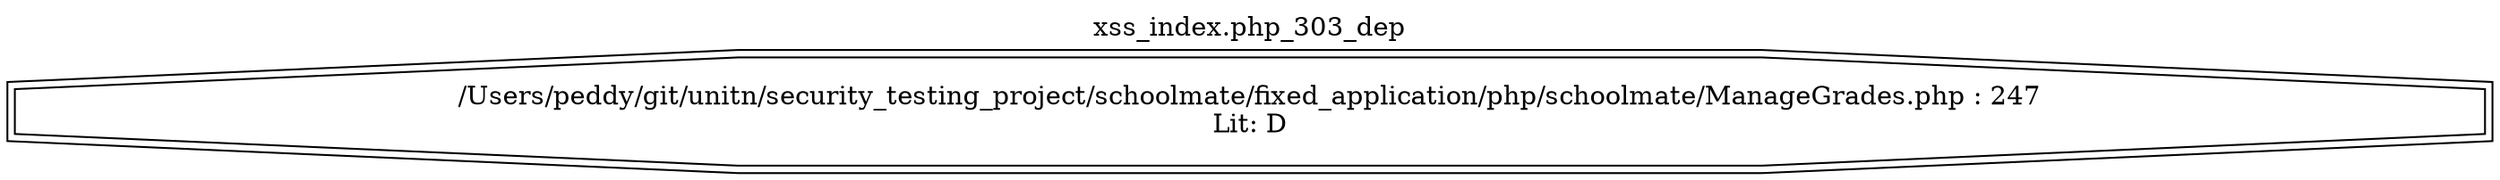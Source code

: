 digraph cfg {
  label="xss_index.php_303_dep";
  labelloc=t;
  n1 [shape=doubleoctagon, label="/Users/peddy/git/unitn/security_testing_project/schoolmate/fixed_application/php/schoolmate/ManageGrades.php : 247\nLit: D\n"];
}
